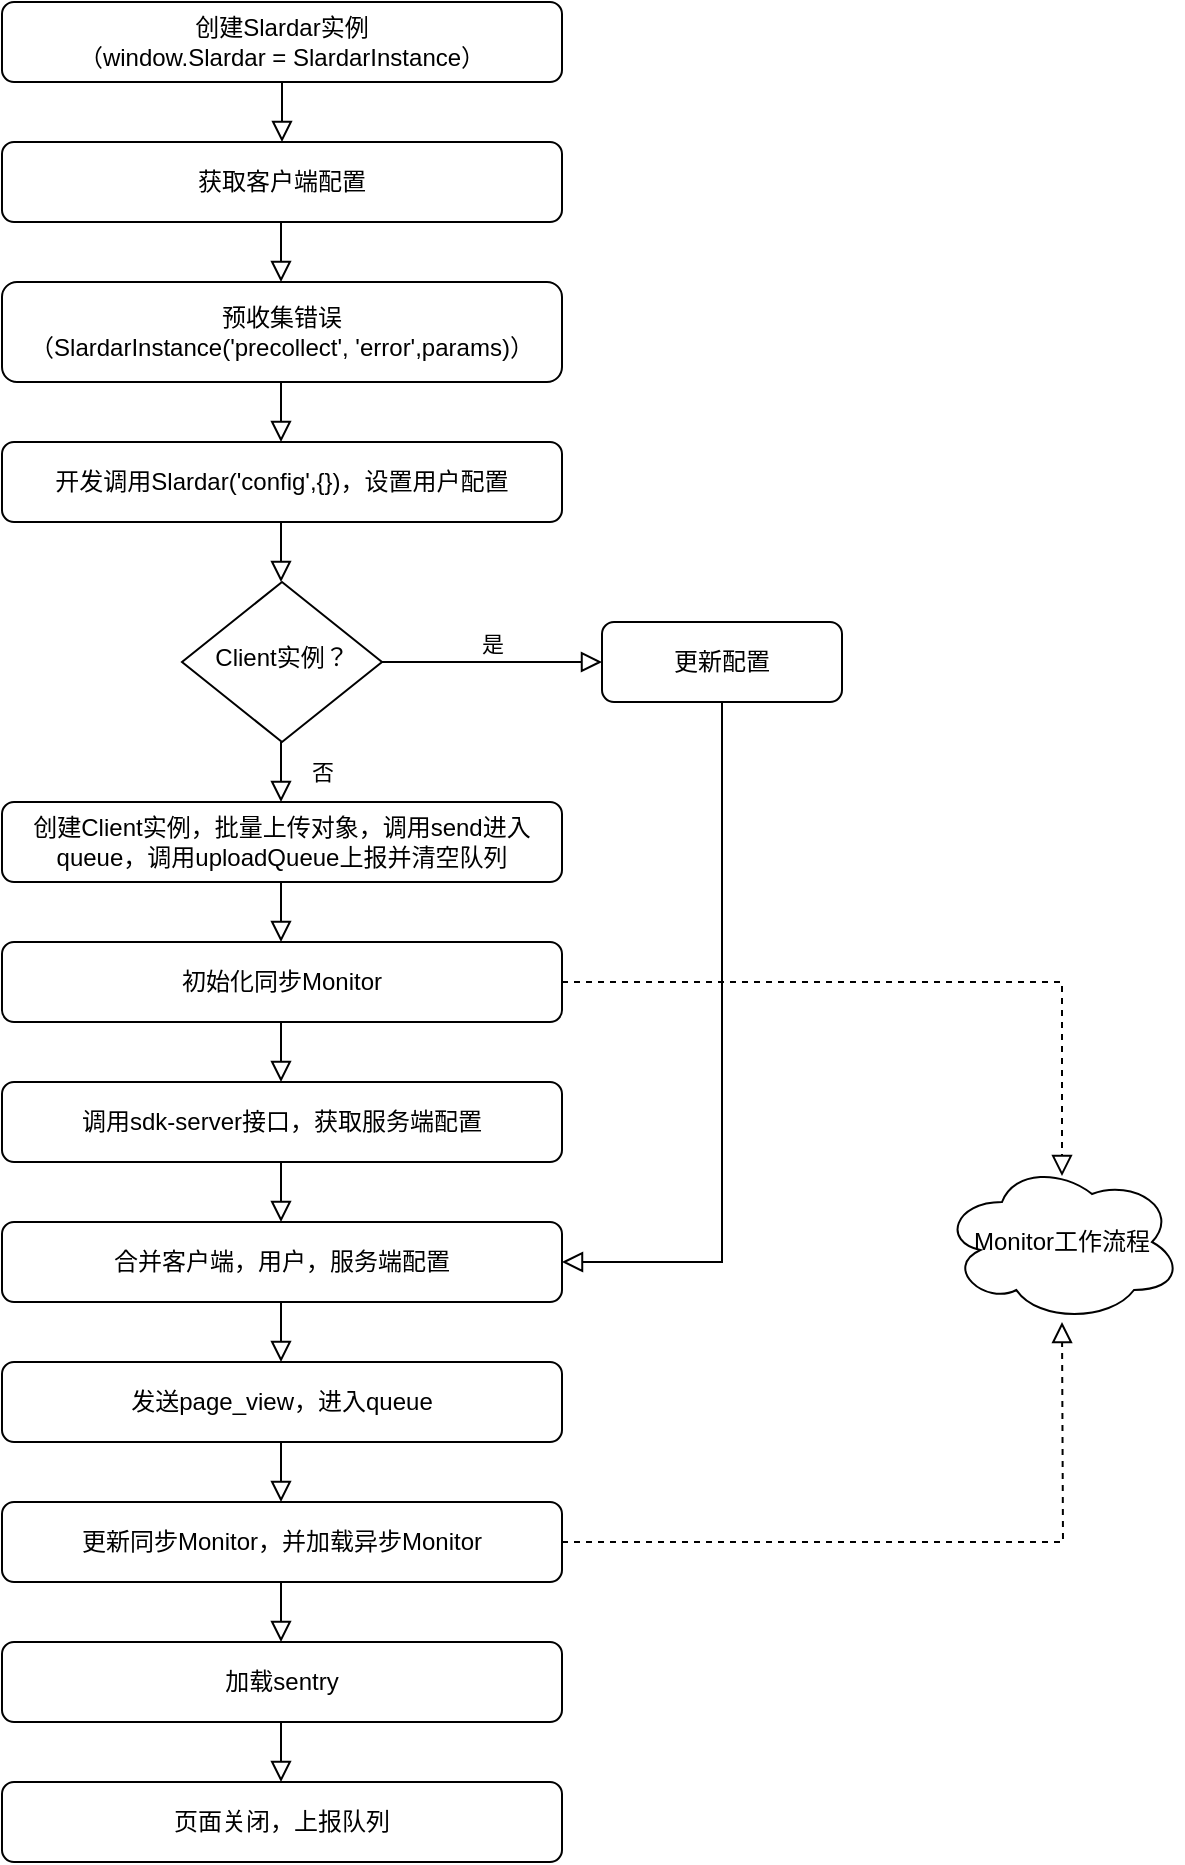 <mxfile version="13.6.4" type="github">
  <diagram id="C5RBs43oDa-KdzZeNtuy" name="Page-1">
    <mxGraphModel dx="1186" dy="741" grid="1" gridSize="10" guides="1" tooltips="1" connect="1" arrows="1" fold="1" page="1" pageScale="1" pageWidth="827" pageHeight="1169" math="0" shadow="0">
      <root>
        <mxCell id="WIyWlLk6GJQsqaUBKTNV-0" />
        <mxCell id="WIyWlLk6GJQsqaUBKTNV-1" parent="WIyWlLk6GJQsqaUBKTNV-0" />
        <mxCell id="WIyWlLk6GJQsqaUBKTNV-2" value="" style="rounded=0;html=1;jettySize=auto;orthogonalLoop=1;fontSize=11;endArrow=block;endFill=0;endSize=8;strokeWidth=1;shadow=0;labelBackgroundColor=none;edgeStyle=orthogonalEdgeStyle;" parent="WIyWlLk6GJQsqaUBKTNV-1" source="WIyWlLk6GJQsqaUBKTNV-3" edge="1">
          <mxGeometry relative="1" as="geometry">
            <mxPoint x="220" y="150" as="targetPoint" />
          </mxGeometry>
        </mxCell>
        <mxCell id="WIyWlLk6GJQsqaUBKTNV-3" value="创建Slardar实例&lt;br&gt;（window.Slardar = SlardarInstance）" style="rounded=1;whiteSpace=wrap;html=1;fontSize=12;glass=0;strokeWidth=1;shadow=0;" parent="WIyWlLk6GJQsqaUBKTNV-1" vertex="1">
          <mxGeometry x="80" y="80" width="280" height="40" as="geometry" />
        </mxCell>
        <mxCell id="Bq8VbVBv2Iv-GFEpo_jq-4" value="预收集错误&lt;br&gt;（SlardarInstance(&#39;precollect&#39;, &#39;error&#39;,params)）" style="rounded=1;whiteSpace=wrap;html=1;fontSize=12;glass=0;strokeWidth=1;shadow=0;" vertex="1" parent="WIyWlLk6GJQsqaUBKTNV-1">
          <mxGeometry x="80" y="220" width="280" height="50" as="geometry" />
        </mxCell>
        <mxCell id="Bq8VbVBv2Iv-GFEpo_jq-6" value="获取客户端配置" style="rounded=1;whiteSpace=wrap;html=1;fontSize=12;glass=0;strokeWidth=1;shadow=0;" vertex="1" parent="WIyWlLk6GJQsqaUBKTNV-1">
          <mxGeometry x="80" y="150" width="280" height="40" as="geometry" />
        </mxCell>
        <mxCell id="Bq8VbVBv2Iv-GFEpo_jq-10" value="" style="rounded=0;html=1;jettySize=auto;orthogonalLoop=1;fontSize=11;endArrow=block;endFill=0;endSize=8;strokeWidth=1;shadow=0;labelBackgroundColor=none;edgeStyle=orthogonalEdgeStyle;" edge="1" parent="WIyWlLk6GJQsqaUBKTNV-1">
          <mxGeometry relative="1" as="geometry">
            <mxPoint x="219.5" y="190" as="sourcePoint" />
            <mxPoint x="219.5" y="220" as="targetPoint" />
          </mxGeometry>
        </mxCell>
        <mxCell id="Bq8VbVBv2Iv-GFEpo_jq-12" value="开发调用Slardar(&#39;config&#39;,{})，设置用户配置" style="rounded=1;whiteSpace=wrap;html=1;fontSize=12;glass=0;strokeWidth=1;shadow=0;" vertex="1" parent="WIyWlLk6GJQsqaUBKTNV-1">
          <mxGeometry x="80" y="300" width="280" height="40" as="geometry" />
        </mxCell>
        <mxCell id="Bq8VbVBv2Iv-GFEpo_jq-13" value="" style="rounded=0;html=1;jettySize=auto;orthogonalLoop=1;fontSize=11;endArrow=block;endFill=0;endSize=8;strokeWidth=1;shadow=0;labelBackgroundColor=none;edgeStyle=orthogonalEdgeStyle;" edge="1" parent="WIyWlLk6GJQsqaUBKTNV-1">
          <mxGeometry relative="1" as="geometry">
            <mxPoint x="219.5" y="270" as="sourcePoint" />
            <mxPoint x="219.5" y="300" as="targetPoint" />
          </mxGeometry>
        </mxCell>
        <mxCell id="Bq8VbVBv2Iv-GFEpo_jq-17" value="" style="rounded=0;html=1;jettySize=auto;orthogonalLoop=1;fontSize=11;endArrow=block;endFill=0;endSize=8;strokeWidth=1;shadow=0;labelBackgroundColor=none;edgeStyle=orthogonalEdgeStyle;" edge="1" parent="WIyWlLk6GJQsqaUBKTNV-1">
          <mxGeometry relative="1" as="geometry">
            <mxPoint x="219.5" y="340" as="sourcePoint" />
            <mxPoint x="219.5" y="370" as="targetPoint" />
          </mxGeometry>
        </mxCell>
        <mxCell id="Bq8VbVBv2Iv-GFEpo_jq-18" value="Client实例？" style="rhombus;whiteSpace=wrap;html=1;shadow=0;fontFamily=Helvetica;fontSize=12;align=center;strokeWidth=1;spacing=6;spacingTop=-4;" vertex="1" parent="WIyWlLk6GJQsqaUBKTNV-1">
          <mxGeometry x="170" y="370" width="100" height="80" as="geometry" />
        </mxCell>
        <mxCell id="Bq8VbVBv2Iv-GFEpo_jq-20" value="否" style="rounded=0;html=1;jettySize=auto;orthogonalLoop=1;fontSize=11;endArrow=block;endFill=0;endSize=8;strokeWidth=1;shadow=0;labelBackgroundColor=none;edgeStyle=orthogonalEdgeStyle;" edge="1" parent="WIyWlLk6GJQsqaUBKTNV-1">
          <mxGeometry y="20" relative="1" as="geometry">
            <mxPoint as="offset" />
            <mxPoint x="219.5" y="450" as="sourcePoint" />
            <mxPoint x="219.5" y="480" as="targetPoint" />
          </mxGeometry>
        </mxCell>
        <mxCell id="Bq8VbVBv2Iv-GFEpo_jq-21" value="是" style="edgeStyle=orthogonalEdgeStyle;rounded=0;html=1;jettySize=auto;orthogonalLoop=1;fontSize=11;endArrow=block;endFill=0;endSize=8;strokeWidth=1;shadow=0;labelBackgroundColor=none;exitX=1;exitY=0.5;exitDx=0;exitDy=0;" edge="1" parent="WIyWlLk6GJQsqaUBKTNV-1" source="Bq8VbVBv2Iv-GFEpo_jq-18">
          <mxGeometry y="10" relative="1" as="geometry">
            <mxPoint as="offset" />
            <mxPoint x="340" y="409.5" as="sourcePoint" />
            <mxPoint x="380" y="410" as="targetPoint" />
            <Array as="points" />
          </mxGeometry>
        </mxCell>
        <mxCell id="Bq8VbVBv2Iv-GFEpo_jq-34" style="edgeStyle=orthogonalEdgeStyle;rounded=0;orthogonalLoop=1;jettySize=auto;html=1;exitX=0.5;exitY=1;exitDx=0;exitDy=0;entryX=1;entryY=0.5;entryDx=0;entryDy=0;endArrow=block;endFill=0;endSize=8;" edge="1" parent="WIyWlLk6GJQsqaUBKTNV-1" source="Bq8VbVBv2Iv-GFEpo_jq-22" target="Bq8VbVBv2Iv-GFEpo_jq-33">
          <mxGeometry relative="1" as="geometry" />
        </mxCell>
        <mxCell id="Bq8VbVBv2Iv-GFEpo_jq-22" value="更新配置" style="rounded=1;whiteSpace=wrap;html=1;fontSize=12;glass=0;strokeWidth=1;shadow=0;" vertex="1" parent="WIyWlLk6GJQsqaUBKTNV-1">
          <mxGeometry x="380" y="390" width="120" height="40" as="geometry" />
        </mxCell>
        <mxCell id="Bq8VbVBv2Iv-GFEpo_jq-23" value="创建Client实例，批量上传对象，调用send进入queue，调用uploadQueue上报并清空队列" style="rounded=1;whiteSpace=wrap;html=1;fontSize=12;glass=0;strokeWidth=1;shadow=0;" vertex="1" parent="WIyWlLk6GJQsqaUBKTNV-1">
          <mxGeometry x="80" y="480" width="280" height="40" as="geometry" />
        </mxCell>
        <mxCell id="Bq8VbVBv2Iv-GFEpo_jq-26" value="" style="rounded=0;html=1;jettySize=auto;orthogonalLoop=1;fontSize=11;endArrow=block;endFill=0;endSize=8;strokeWidth=1;shadow=0;labelBackgroundColor=none;edgeStyle=orthogonalEdgeStyle;" edge="1" parent="WIyWlLk6GJQsqaUBKTNV-1">
          <mxGeometry y="20" relative="1" as="geometry">
            <mxPoint as="offset" />
            <mxPoint x="219.5" y="520" as="sourcePoint" />
            <mxPoint x="219.5" y="550" as="targetPoint" />
          </mxGeometry>
        </mxCell>
        <mxCell id="Bq8VbVBv2Iv-GFEpo_jq-46" style="edgeStyle=orthogonalEdgeStyle;rounded=0;orthogonalLoop=1;jettySize=auto;html=1;exitX=1;exitY=0.5;exitDx=0;exitDy=0;endArrow=block;endFill=0;endSize=8;dashed=1;entryX=0.5;entryY=0.088;entryDx=0;entryDy=0;entryPerimeter=0;" edge="1" parent="WIyWlLk6GJQsqaUBKTNV-1" source="Bq8VbVBv2Iv-GFEpo_jq-27" target="Bq8VbVBv2Iv-GFEpo_jq-51">
          <mxGeometry relative="1" as="geometry">
            <mxPoint x="610" y="660" as="targetPoint" />
          </mxGeometry>
        </mxCell>
        <mxCell id="Bq8VbVBv2Iv-GFEpo_jq-27" value="初始化同步Monitor" style="rounded=1;whiteSpace=wrap;html=1;fontSize=12;glass=0;strokeWidth=1;shadow=0;" vertex="1" parent="WIyWlLk6GJQsqaUBKTNV-1">
          <mxGeometry x="80" y="550" width="280" height="40" as="geometry" />
        </mxCell>
        <mxCell id="Bq8VbVBv2Iv-GFEpo_jq-29" value="" style="rounded=0;html=1;jettySize=auto;orthogonalLoop=1;fontSize=11;endArrow=block;endFill=0;endSize=8;strokeWidth=1;shadow=0;labelBackgroundColor=none;edgeStyle=orthogonalEdgeStyle;" edge="1" parent="WIyWlLk6GJQsqaUBKTNV-1">
          <mxGeometry y="20" relative="1" as="geometry">
            <mxPoint as="offset" />
            <mxPoint x="219.5" y="590" as="sourcePoint" />
            <mxPoint x="219.5" y="620" as="targetPoint" />
          </mxGeometry>
        </mxCell>
        <mxCell id="Bq8VbVBv2Iv-GFEpo_jq-30" value="调用sdk-server接口，获取服务端配置" style="rounded=1;whiteSpace=wrap;html=1;fontSize=12;glass=0;strokeWidth=1;shadow=0;" vertex="1" parent="WIyWlLk6GJQsqaUBKTNV-1">
          <mxGeometry x="80" y="620" width="280" height="40" as="geometry" />
        </mxCell>
        <mxCell id="Bq8VbVBv2Iv-GFEpo_jq-32" value="" style="rounded=0;html=1;jettySize=auto;orthogonalLoop=1;fontSize=11;endArrow=block;endFill=0;endSize=8;strokeWidth=1;shadow=0;labelBackgroundColor=none;edgeStyle=orthogonalEdgeStyle;" edge="1" parent="WIyWlLk6GJQsqaUBKTNV-1">
          <mxGeometry y="20" relative="1" as="geometry">
            <mxPoint as="offset" />
            <mxPoint x="219.5" y="660" as="sourcePoint" />
            <mxPoint x="219.5" y="690" as="targetPoint" />
          </mxGeometry>
        </mxCell>
        <mxCell id="Bq8VbVBv2Iv-GFEpo_jq-33" value="合并客户端，用户，服务端配置" style="rounded=1;whiteSpace=wrap;html=1;fontSize=12;glass=0;strokeWidth=1;shadow=0;" vertex="1" parent="WIyWlLk6GJQsqaUBKTNV-1">
          <mxGeometry x="80" y="690" width="280" height="40" as="geometry" />
        </mxCell>
        <mxCell id="Bq8VbVBv2Iv-GFEpo_jq-36" value="" style="rounded=0;html=1;jettySize=auto;orthogonalLoop=1;fontSize=11;endArrow=block;endFill=0;endSize=8;strokeWidth=1;shadow=0;labelBackgroundColor=none;edgeStyle=orthogonalEdgeStyle;" edge="1" parent="WIyWlLk6GJQsqaUBKTNV-1">
          <mxGeometry y="20" relative="1" as="geometry">
            <mxPoint as="offset" />
            <mxPoint x="219.5" y="730" as="sourcePoint" />
            <mxPoint x="219.5" y="760" as="targetPoint" />
          </mxGeometry>
        </mxCell>
        <mxCell id="Bq8VbVBv2Iv-GFEpo_jq-39" value="发送page_view，进入queue" style="rounded=1;whiteSpace=wrap;html=1;fontSize=12;glass=0;strokeWidth=1;shadow=0;" vertex="1" parent="WIyWlLk6GJQsqaUBKTNV-1">
          <mxGeometry x="80" y="760" width="280" height="40" as="geometry" />
        </mxCell>
        <mxCell id="Bq8VbVBv2Iv-GFEpo_jq-40" value="" style="rounded=0;html=1;jettySize=auto;orthogonalLoop=1;fontSize=11;endArrow=block;endFill=0;endSize=8;strokeWidth=1;shadow=0;labelBackgroundColor=none;edgeStyle=orthogonalEdgeStyle;" edge="1" parent="WIyWlLk6GJQsqaUBKTNV-1">
          <mxGeometry y="20" relative="1" as="geometry">
            <mxPoint as="offset" />
            <mxPoint x="219.5" y="800" as="sourcePoint" />
            <mxPoint x="219.5" y="830" as="targetPoint" />
          </mxGeometry>
        </mxCell>
        <mxCell id="Bq8VbVBv2Iv-GFEpo_jq-47" style="edgeStyle=orthogonalEdgeStyle;rounded=0;orthogonalLoop=1;jettySize=auto;html=1;exitX=1;exitY=0.5;exitDx=0;exitDy=0;endArrow=block;endFill=0;endSize=8;dashed=1;" edge="1" parent="WIyWlLk6GJQsqaUBKTNV-1" source="Bq8VbVBv2Iv-GFEpo_jq-41">
          <mxGeometry relative="1" as="geometry">
            <mxPoint x="610" y="740" as="targetPoint" />
          </mxGeometry>
        </mxCell>
        <mxCell id="Bq8VbVBv2Iv-GFEpo_jq-41" value="更新同步Monitor，并加载异步Monitor" style="rounded=1;whiteSpace=wrap;html=1;fontSize=12;glass=0;strokeWidth=1;shadow=0;" vertex="1" parent="WIyWlLk6GJQsqaUBKTNV-1">
          <mxGeometry x="80" y="830" width="280" height="40" as="geometry" />
        </mxCell>
        <mxCell id="Bq8VbVBv2Iv-GFEpo_jq-42" value="" style="rounded=0;html=1;jettySize=auto;orthogonalLoop=1;fontSize=11;endArrow=block;endFill=0;endSize=8;strokeWidth=1;shadow=0;labelBackgroundColor=none;edgeStyle=orthogonalEdgeStyle;" edge="1" parent="WIyWlLk6GJQsqaUBKTNV-1">
          <mxGeometry y="20" relative="1" as="geometry">
            <mxPoint as="offset" />
            <mxPoint x="219.5" y="870" as="sourcePoint" />
            <mxPoint x="219.5" y="900" as="targetPoint" />
          </mxGeometry>
        </mxCell>
        <mxCell id="Bq8VbVBv2Iv-GFEpo_jq-43" value="加载sentry" style="rounded=1;whiteSpace=wrap;html=1;fontSize=12;glass=0;strokeWidth=1;shadow=0;" vertex="1" parent="WIyWlLk6GJQsqaUBKTNV-1">
          <mxGeometry x="80" y="900" width="280" height="40" as="geometry" />
        </mxCell>
        <mxCell id="Bq8VbVBv2Iv-GFEpo_jq-44" value="页面关闭，上报队列" style="rounded=1;whiteSpace=wrap;html=1;fontSize=12;glass=0;strokeWidth=1;shadow=0;" vertex="1" parent="WIyWlLk6GJQsqaUBKTNV-1">
          <mxGeometry x="80" y="970" width="280" height="40" as="geometry" />
        </mxCell>
        <mxCell id="Bq8VbVBv2Iv-GFEpo_jq-45" value="" style="rounded=0;html=1;jettySize=auto;orthogonalLoop=1;fontSize=11;endArrow=block;endFill=0;endSize=8;strokeWidth=1;shadow=0;labelBackgroundColor=none;edgeStyle=orthogonalEdgeStyle;" edge="1" parent="WIyWlLk6GJQsqaUBKTNV-1">
          <mxGeometry y="20" relative="1" as="geometry">
            <mxPoint as="offset" />
            <mxPoint x="219.5" y="940" as="sourcePoint" />
            <mxPoint x="219.5" y="970" as="targetPoint" />
          </mxGeometry>
        </mxCell>
        <mxCell id="Bq8VbVBv2Iv-GFEpo_jq-51" value="Monitor工作流程" style="ellipse;shape=cloud;whiteSpace=wrap;html=1;" vertex="1" parent="WIyWlLk6GJQsqaUBKTNV-1">
          <mxGeometry x="550" y="660" width="120" height="80" as="geometry" />
        </mxCell>
      </root>
    </mxGraphModel>
  </diagram>
</mxfile>
